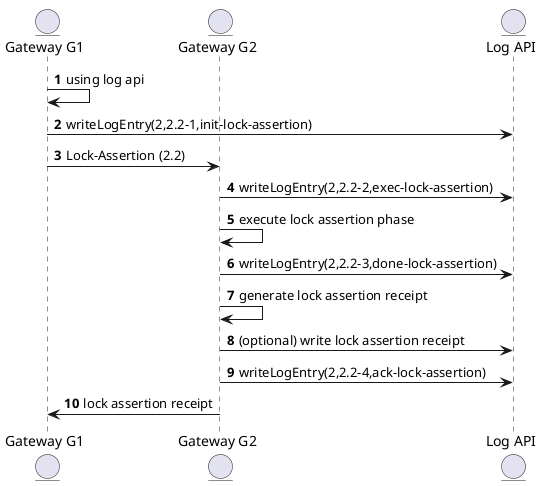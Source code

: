 @startuml

entity "Gateway G1" as sg
entity "Gateway G2" as rg
entity "Log API" as log
autonumber

sg->sg: using log api
sg->log: writeLogEntry(2,2.2-1,init-lock-assertion)
sg->rg: Lock-Assertion (2.2)
rg->log: writeLogEntry(2,2.2-2,exec-lock-assertion)
rg->rg: execute lock assertion phase
rg->log: writeLogEntry(2,2.2-3,done-lock-assertion)
rg->rg: generate lock assertion receipt
rg->log: (optional) write lock assertion receipt
rg->log: writeLogEntry(2,2.2-4,ack-lock-assertion)
rg->sg: lock assertion receipt

@enduml